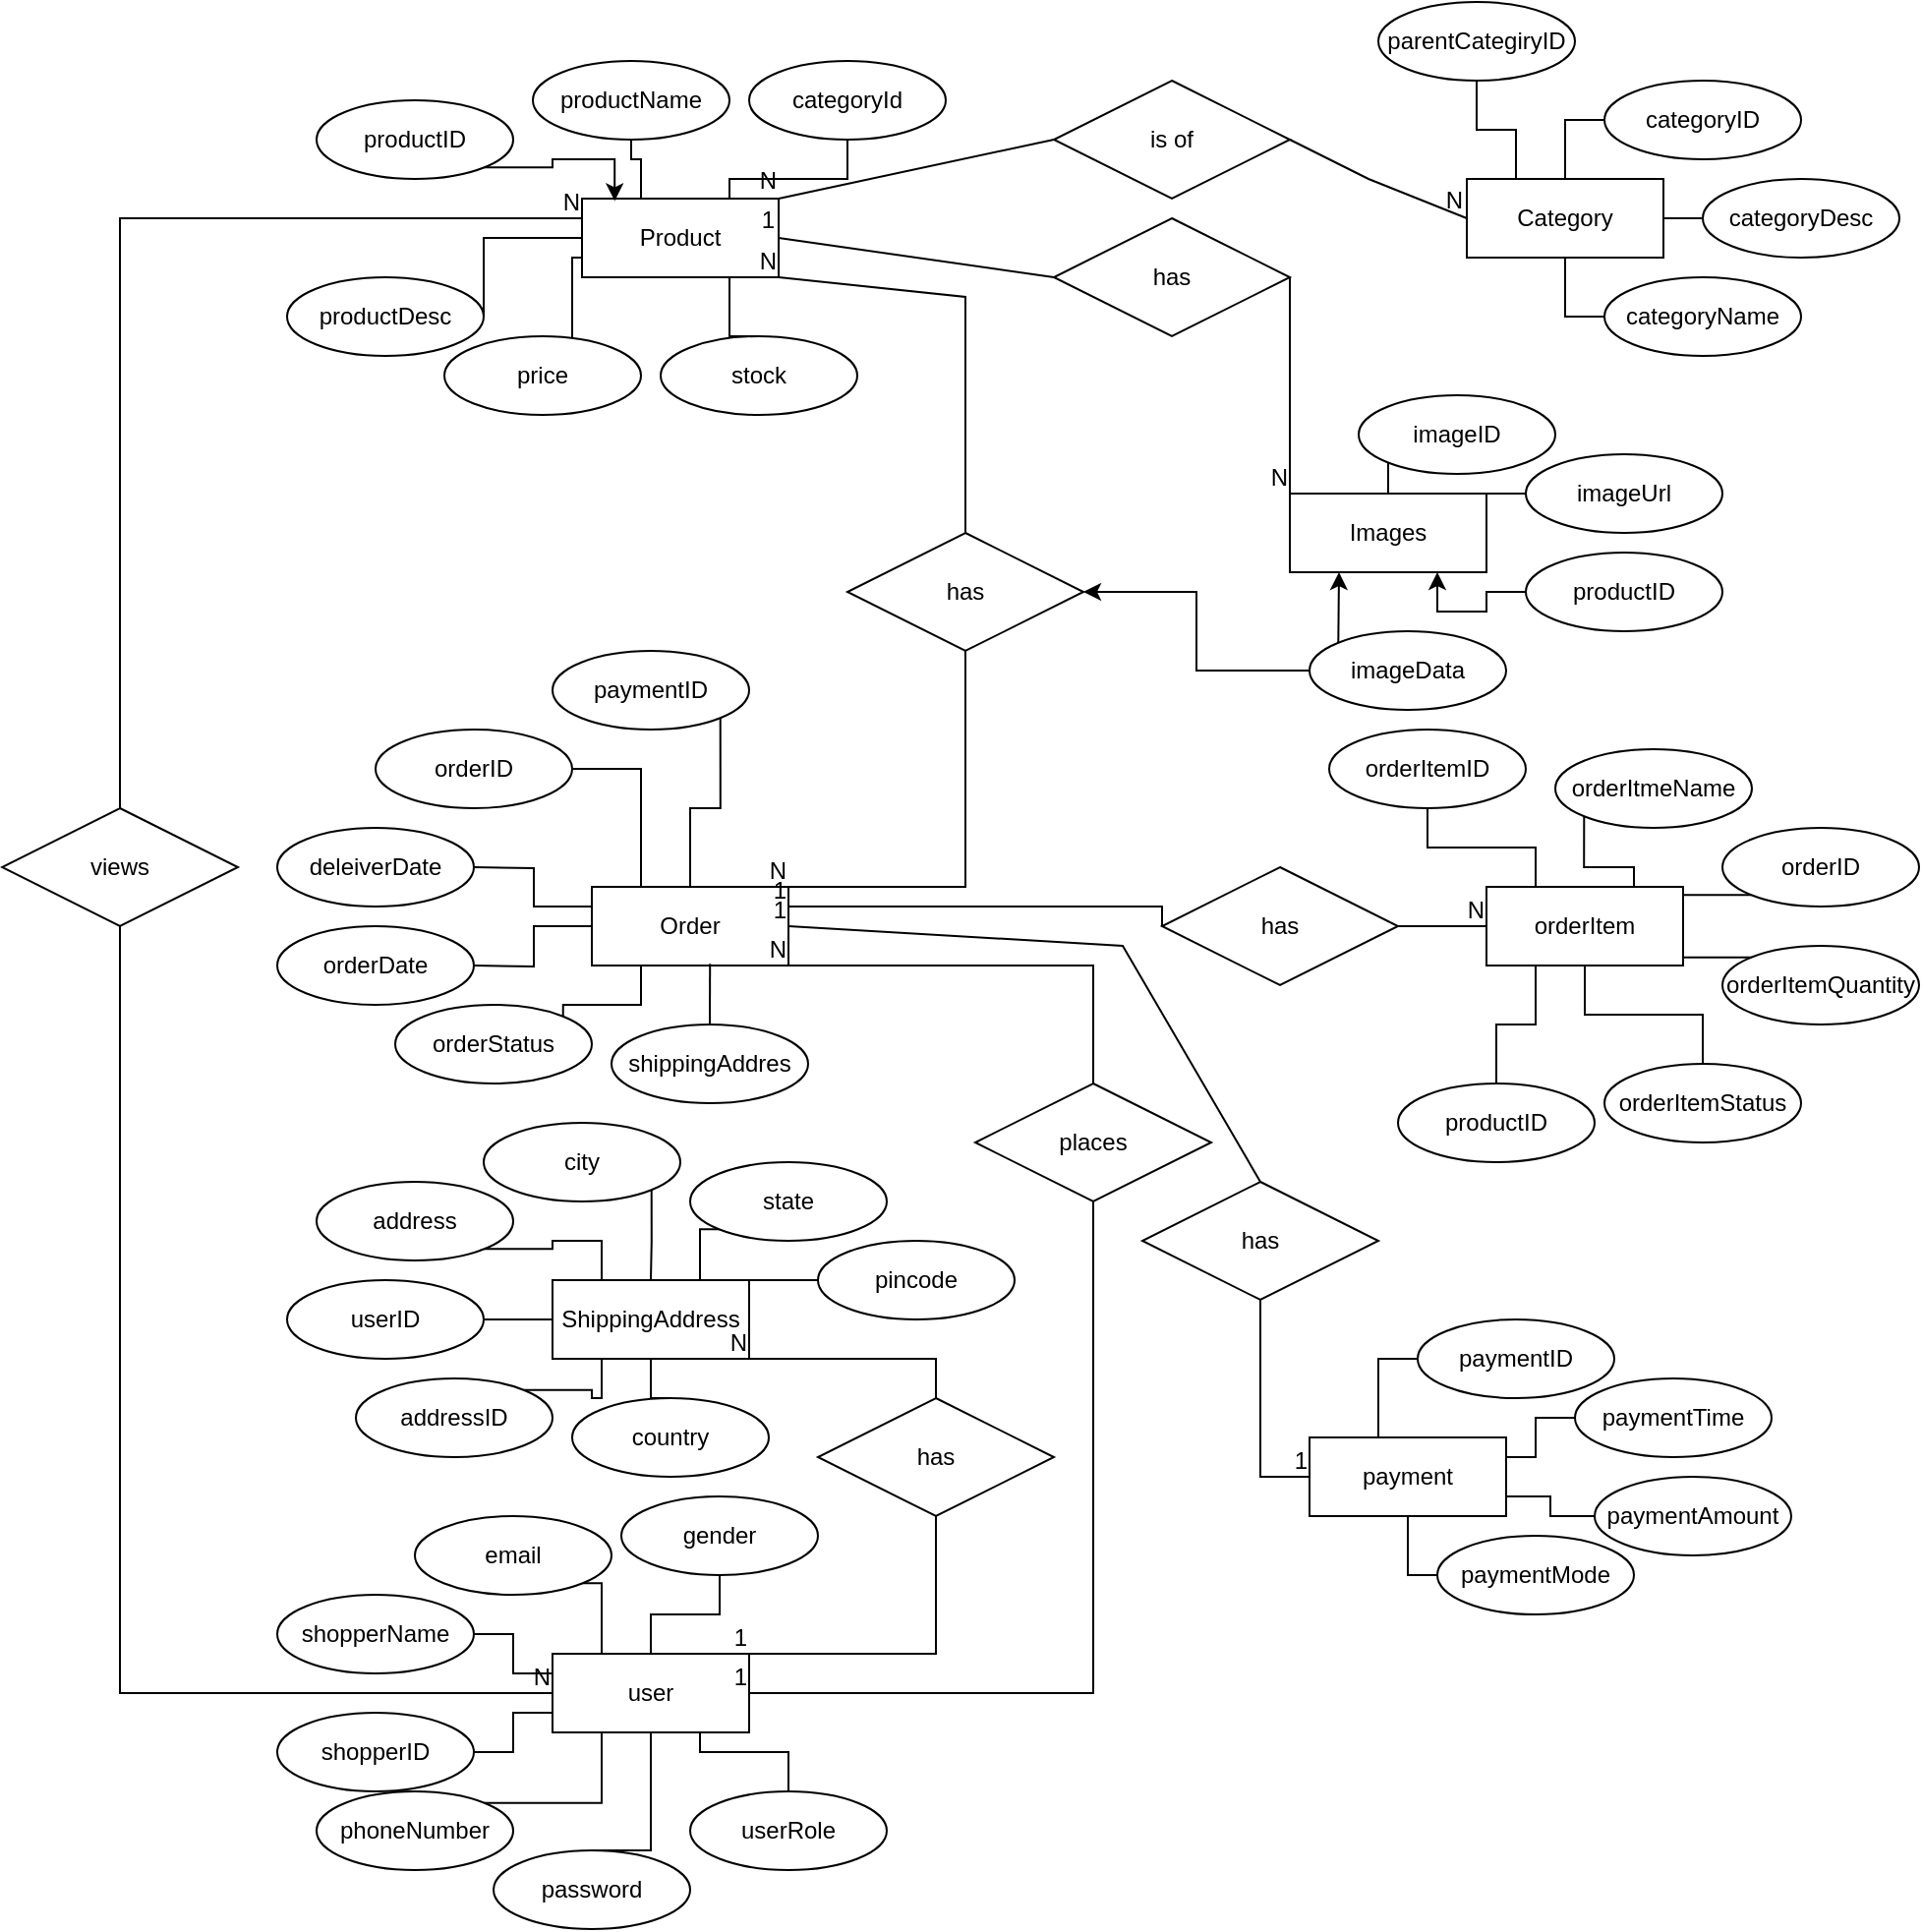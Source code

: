 <mxfile version="26.1.1">
  <diagram name="Page-1" id="RMpTuGC166T-98APkbjS">
    <mxGraphModel dx="2545" dy="983" grid="1" gridSize="10" guides="1" tooltips="1" connect="1" arrows="1" fold="1" page="1" pageScale="1" pageWidth="850" pageHeight="1100" math="0" shadow="0">
      <root>
        <mxCell id="0" />
        <mxCell id="1" parent="0" />
        <mxCell id="BLw7UrRm_ujUXIKyPQ4O-177" style="edgeStyle=orthogonalEdgeStyle;rounded=0;orthogonalLoop=1;jettySize=auto;html=1;exitX=1;exitY=0.5;exitDx=0;exitDy=0;entryX=0;entryY=0.25;entryDx=0;entryDy=0;endArrow=none;startFill=0;" edge="1" parent="1" source="BLw7UrRm_ujUXIKyPQ4O-81" target="BLw7UrRm_ujUXIKyPQ4O-125">
          <mxGeometry relative="1" as="geometry" />
        </mxCell>
        <mxCell id="BLw7UrRm_ujUXIKyPQ4O-81" value="shopperName" style="ellipse;whiteSpace=wrap;html=1;align=center;flipH=1;" vertex="1" parent="1">
          <mxGeometry x="10" y="850" width="100" height="40" as="geometry" />
        </mxCell>
        <mxCell id="BLw7UrRm_ujUXIKyPQ4O-12" value="Product" style="whiteSpace=wrap;html=1;align=center;" vertex="1" parent="1">
          <mxGeometry x="165" y="140" width="100" height="40" as="geometry" />
        </mxCell>
        <mxCell id="BLw7UrRm_ujUXIKyPQ4O-13" value="productID" style="ellipse;whiteSpace=wrap;html=1;align=center;" vertex="1" parent="1">
          <mxGeometry x="30" y="90" width="100" height="40" as="geometry" />
        </mxCell>
        <mxCell id="BLw7UrRm_ujUXIKyPQ4O-16" style="edgeStyle=orthogonalEdgeStyle;rounded=0;orthogonalLoop=1;jettySize=auto;html=1;exitX=0.5;exitY=1;exitDx=0;exitDy=0;entryX=0.5;entryY=0;entryDx=0;entryDy=0;startArrow=none;startFill=0;endArrow=none;" edge="1" parent="1" source="BLw7UrRm_ujUXIKyPQ4O-15" target="BLw7UrRm_ujUXIKyPQ4O-12">
          <mxGeometry relative="1" as="geometry">
            <Array as="points">
              <mxPoint x="195" y="120" />
              <mxPoint x="195" y="140" />
            </Array>
          </mxGeometry>
        </mxCell>
        <mxCell id="BLw7UrRm_ujUXIKyPQ4O-15" value="productName" style="ellipse;whiteSpace=wrap;html=1;align=center;" vertex="1" parent="1">
          <mxGeometry x="140" y="70" width="100" height="40" as="geometry" />
        </mxCell>
        <mxCell id="BLw7UrRm_ujUXIKyPQ4O-33" style="edgeStyle=orthogonalEdgeStyle;rounded=0;orthogonalLoop=1;jettySize=auto;html=1;exitX=1;exitY=0.5;exitDx=0;exitDy=0;entryX=0;entryY=0.5;entryDx=0;entryDy=0;endArrow=none;startFill=0;" edge="1" parent="1" source="BLw7UrRm_ujUXIKyPQ4O-17" target="BLw7UrRm_ujUXIKyPQ4O-12">
          <mxGeometry relative="1" as="geometry">
            <Array as="points">
              <mxPoint x="115" y="160" />
            </Array>
          </mxGeometry>
        </mxCell>
        <mxCell id="BLw7UrRm_ujUXIKyPQ4O-17" value="productDesc" style="ellipse;whiteSpace=wrap;html=1;align=center;" vertex="1" parent="1">
          <mxGeometry x="15" y="180" width="100" height="40" as="geometry" />
        </mxCell>
        <mxCell id="BLw7UrRm_ujUXIKyPQ4O-64" style="edgeStyle=orthogonalEdgeStyle;rounded=0;orthogonalLoop=1;jettySize=auto;html=1;exitX=0.5;exitY=0;exitDx=0;exitDy=0;entryX=0.75;entryY=1;entryDx=0;entryDy=0;endArrow=none;startFill=0;" edge="1" parent="1" source="BLw7UrRm_ujUXIKyPQ4O-18" target="BLw7UrRm_ujUXIKyPQ4O-12">
          <mxGeometry relative="1" as="geometry">
            <Array as="points">
              <mxPoint x="240" y="210" />
            </Array>
          </mxGeometry>
        </mxCell>
        <mxCell id="BLw7UrRm_ujUXIKyPQ4O-18" value="stock" style="ellipse;whiteSpace=wrap;html=1;align=center;" vertex="1" parent="1">
          <mxGeometry x="205" y="210" width="100" height="40" as="geometry" />
        </mxCell>
        <mxCell id="BLw7UrRm_ujUXIKyPQ4O-23" style="edgeStyle=orthogonalEdgeStyle;rounded=0;orthogonalLoop=1;jettySize=auto;html=1;exitX=1;exitY=0;exitDx=0;exitDy=0;entryX=0;entryY=0.75;entryDx=0;entryDy=0;endArrow=none;startFill=0;" edge="1" parent="1" source="BLw7UrRm_ujUXIKyPQ4O-19" target="BLw7UrRm_ujUXIKyPQ4O-12">
          <mxGeometry relative="1" as="geometry">
            <mxPoint x="160" y="220" as="sourcePoint" />
            <mxPoint x="445" y="180" as="targetPoint" />
            <Array as="points">
              <mxPoint x="160" y="170" />
            </Array>
          </mxGeometry>
        </mxCell>
        <mxCell id="BLw7UrRm_ujUXIKyPQ4O-19" value="price" style="ellipse;whiteSpace=wrap;html=1;align=center;" vertex="1" parent="1">
          <mxGeometry x="95" y="210" width="100" height="40" as="geometry" />
        </mxCell>
        <mxCell id="BLw7UrRm_ujUXIKyPQ4O-65" style="edgeStyle=orthogonalEdgeStyle;rounded=0;orthogonalLoop=1;jettySize=auto;html=1;exitX=0.5;exitY=1;exitDx=0;exitDy=0;entryX=0.75;entryY=0;entryDx=0;entryDy=0;endArrow=none;startFill=0;" edge="1" parent="1" source="BLw7UrRm_ujUXIKyPQ4O-21" target="BLw7UrRm_ujUXIKyPQ4O-12">
          <mxGeometry relative="1" as="geometry" />
        </mxCell>
        <mxCell id="BLw7UrRm_ujUXIKyPQ4O-21" value="categoryId" style="ellipse;whiteSpace=wrap;html=1;align=center;" vertex="1" parent="1">
          <mxGeometry x="250" y="70" width="100" height="40" as="geometry" />
        </mxCell>
        <mxCell id="BLw7UrRm_ujUXIKyPQ4O-67" style="edgeStyle=orthogonalEdgeStyle;rounded=0;orthogonalLoop=1;jettySize=auto;html=1;exitX=0;exitY=0.5;exitDx=0;exitDy=0;entryX=0.5;entryY=0;entryDx=0;entryDy=0;endArrow=none;startFill=0;" edge="1" parent="1" source="BLw7UrRm_ujUXIKyPQ4O-37" target="BLw7UrRm_ujUXIKyPQ4O-38">
          <mxGeometry relative="1" as="geometry" />
        </mxCell>
        <mxCell id="BLw7UrRm_ujUXIKyPQ4O-37" value="categoryID" style="ellipse;whiteSpace=wrap;html=1;align=center;" vertex="1" parent="1">
          <mxGeometry x="685" y="80" width="100" height="40" as="geometry" />
        </mxCell>
        <mxCell id="BLw7UrRm_ujUXIKyPQ4O-38" value="Category" style="whiteSpace=wrap;html=1;align=center;" vertex="1" parent="1">
          <mxGeometry x="615" y="130" width="100" height="40" as="geometry" />
        </mxCell>
        <mxCell id="BLw7UrRm_ujUXIKyPQ4O-68" style="edgeStyle=orthogonalEdgeStyle;rounded=0;orthogonalLoop=1;jettySize=auto;html=1;exitX=0;exitY=0.5;exitDx=0;exitDy=0;entryX=0.5;entryY=1;entryDx=0;entryDy=0;endArrow=none;startFill=0;" edge="1" parent="1" source="BLw7UrRm_ujUXIKyPQ4O-40" target="BLw7UrRm_ujUXIKyPQ4O-38">
          <mxGeometry relative="1" as="geometry" />
        </mxCell>
        <mxCell id="BLw7UrRm_ujUXIKyPQ4O-40" value="categoryName" style="ellipse;whiteSpace=wrap;html=1;align=center;" vertex="1" parent="1">
          <mxGeometry x="685" y="180" width="100" height="40" as="geometry" />
        </mxCell>
        <mxCell id="BLw7UrRm_ujUXIKyPQ4O-45" value="" style="edgeStyle=orthogonalEdgeStyle;rounded=0;orthogonalLoop=1;jettySize=auto;html=1;endArrow=none;startFill=0;startArrow=none;" edge="1" parent="1" source="BLw7UrRm_ujUXIKyPQ4O-41" target="BLw7UrRm_ujUXIKyPQ4O-38">
          <mxGeometry relative="1" as="geometry">
            <Array as="points">
              <mxPoint x="735" y="150" />
              <mxPoint x="735" y="150" />
            </Array>
          </mxGeometry>
        </mxCell>
        <mxCell id="BLw7UrRm_ujUXIKyPQ4O-41" value="categoryDesc" style="ellipse;whiteSpace=wrap;html=1;align=center;" vertex="1" parent="1">
          <mxGeometry x="735" y="130" width="100" height="40" as="geometry" />
        </mxCell>
        <mxCell id="BLw7UrRm_ujUXIKyPQ4O-46" value="Images" style="whiteSpace=wrap;html=1;align=center;" vertex="1" parent="1">
          <mxGeometry x="525" y="290" width="100" height="40" as="geometry" />
        </mxCell>
        <mxCell id="BLw7UrRm_ujUXIKyPQ4O-69" style="edgeStyle=orthogonalEdgeStyle;rounded=0;orthogonalLoop=1;jettySize=auto;html=1;exitX=0;exitY=0.5;exitDx=0;exitDy=0;entryX=0.5;entryY=0;entryDx=0;entryDy=0;endArrow=none;startFill=0;" edge="1" parent="1" source="BLw7UrRm_ujUXIKyPQ4O-47" target="BLw7UrRm_ujUXIKyPQ4O-46">
          <mxGeometry relative="1" as="geometry" />
        </mxCell>
        <mxCell id="BLw7UrRm_ujUXIKyPQ4O-47" value="imageID" style="ellipse;whiteSpace=wrap;html=1;align=center;" vertex="1" parent="1">
          <mxGeometry x="560" y="240" width="100" height="40" as="geometry" />
        </mxCell>
        <mxCell id="BLw7UrRm_ujUXIKyPQ4O-228" style="edgeStyle=orthogonalEdgeStyle;rounded=0;orthogonalLoop=1;jettySize=auto;html=1;exitX=0;exitY=0.5;exitDx=0;exitDy=0;entryX=0.75;entryY=1;entryDx=0;entryDy=0;" edge="1" parent="1" source="BLw7UrRm_ujUXIKyPQ4O-48" target="BLw7UrRm_ujUXIKyPQ4O-46">
          <mxGeometry relative="1" as="geometry" />
        </mxCell>
        <mxCell id="BLw7UrRm_ujUXIKyPQ4O-48" value="productID" style="ellipse;whiteSpace=wrap;html=1;align=center;" vertex="1" parent="1">
          <mxGeometry x="645" y="320" width="100" height="40" as="geometry" />
        </mxCell>
        <mxCell id="BLw7UrRm_ujUXIKyPQ4O-71" style="edgeStyle=orthogonalEdgeStyle;rounded=0;orthogonalLoop=1;jettySize=auto;html=1;exitX=0;exitY=0.5;exitDx=0;exitDy=0;entryX=1;entryY=0.5;entryDx=0;entryDy=0;endArrow=none;startFill=0;" edge="1" parent="1" source="BLw7UrRm_ujUXIKyPQ4O-49" target="BLw7UrRm_ujUXIKyPQ4O-46">
          <mxGeometry relative="1" as="geometry" />
        </mxCell>
        <mxCell id="BLw7UrRm_ujUXIKyPQ4O-49" value="imageUrl" style="ellipse;whiteSpace=wrap;html=1;align=center;" vertex="1" parent="1">
          <mxGeometry x="645" y="270" width="100" height="40" as="geometry" />
        </mxCell>
        <mxCell id="BLw7UrRm_ujUXIKyPQ4O-50" value="Order" style="whiteSpace=wrap;html=1;align=center;" vertex="1" parent="1">
          <mxGeometry x="170" y="490" width="100" height="40" as="geometry" />
        </mxCell>
        <mxCell id="BLw7UrRm_ujUXIKyPQ4O-216" style="edgeStyle=orthogonalEdgeStyle;rounded=0;orthogonalLoop=1;jettySize=auto;html=1;exitX=1;exitY=0.5;exitDx=0;exitDy=0;entryX=0.25;entryY=0;entryDx=0;entryDy=0;endArrow=none;startFill=0;" edge="1" parent="1" source="BLw7UrRm_ujUXIKyPQ4O-51" target="BLw7UrRm_ujUXIKyPQ4O-50">
          <mxGeometry relative="1" as="geometry" />
        </mxCell>
        <mxCell id="BLw7UrRm_ujUXIKyPQ4O-51" value="orderID" style="ellipse;whiteSpace=wrap;html=1;align=center;" vertex="1" parent="1">
          <mxGeometry x="60" y="410" width="100" height="40" as="geometry" />
        </mxCell>
        <mxCell id="BLw7UrRm_ujUXIKyPQ4O-213" style="edgeStyle=orthogonalEdgeStyle;rounded=0;orthogonalLoop=1;jettySize=auto;html=1;exitX=0.5;exitY=0;exitDx=0;exitDy=0;entryX=0.25;entryY=1;entryDx=0;entryDy=0;endArrow=none;startFill=0;" edge="1" parent="1" source="BLw7UrRm_ujUXIKyPQ4O-52" target="BLw7UrRm_ujUXIKyPQ4O-189">
          <mxGeometry relative="1" as="geometry" />
        </mxCell>
        <mxCell id="BLw7UrRm_ujUXIKyPQ4O-52" value="productID" style="ellipse;whiteSpace=wrap;html=1;align=center;" vertex="1" parent="1">
          <mxGeometry x="580" y="590" width="100" height="40" as="geometry" />
        </mxCell>
        <mxCell id="BLw7UrRm_ujUXIKyPQ4O-62" style="edgeStyle=orthogonalEdgeStyle;rounded=0;orthogonalLoop=1;jettySize=auto;html=1;exitX=1;exitY=0;exitDx=0;exitDy=0;entryX=0.25;entryY=1;entryDx=0;entryDy=0;endArrow=none;startFill=0;" edge="1" parent="1" source="BLw7UrRm_ujUXIKyPQ4O-53" target="BLw7UrRm_ujUXIKyPQ4O-50">
          <mxGeometry relative="1" as="geometry">
            <Array as="points">
              <mxPoint x="155" y="550" />
              <mxPoint x="195" y="550" />
            </Array>
          </mxGeometry>
        </mxCell>
        <mxCell id="BLw7UrRm_ujUXIKyPQ4O-53" value="orderStatus" style="ellipse;whiteSpace=wrap;html=1;align=center;" vertex="1" parent="1">
          <mxGeometry x="70" y="550" width="100" height="40" as="geometry" />
        </mxCell>
        <mxCell id="BLw7UrRm_ujUXIKyPQ4O-60" style="edgeStyle=orthogonalEdgeStyle;rounded=0;orthogonalLoop=1;jettySize=auto;html=1;exitX=1;exitY=0.5;exitDx=0;exitDy=0;entryX=0;entryY=0.5;entryDx=0;entryDy=0;endArrow=none;startFill=0;" edge="1" parent="1" target="BLw7UrRm_ujUXIKyPQ4O-50">
          <mxGeometry relative="1" as="geometry">
            <mxPoint x="110" y="530" as="sourcePoint" />
          </mxGeometry>
        </mxCell>
        <mxCell id="BLw7UrRm_ujUXIKyPQ4O-55" value="orderDate" style="ellipse;whiteSpace=wrap;html=1;align=center;" vertex="1" parent="1">
          <mxGeometry x="10" y="510" width="100" height="40" as="geometry" />
        </mxCell>
        <mxCell id="BLw7UrRm_ujUXIKyPQ4O-59" style="edgeStyle=orthogonalEdgeStyle;rounded=0;orthogonalLoop=1;jettySize=auto;html=1;exitX=1;exitY=0.5;exitDx=0;exitDy=0;entryX=0;entryY=0.25;entryDx=0;entryDy=0;endArrow=none;startFill=0;" edge="1" parent="1" target="BLw7UrRm_ujUXIKyPQ4O-50">
          <mxGeometry relative="1" as="geometry">
            <mxPoint x="110" y="480" as="sourcePoint" />
          </mxGeometry>
        </mxCell>
        <mxCell id="BLw7UrRm_ujUXIKyPQ4O-56" value="deleiverDate" style="ellipse;whiteSpace=wrap;html=1;align=center;" vertex="1" parent="1">
          <mxGeometry x="10" y="460" width="100" height="40" as="geometry" />
        </mxCell>
        <mxCell id="BLw7UrRm_ujUXIKyPQ4O-72" value="ShippingAddress" style="whiteSpace=wrap;html=1;align=center;" vertex="1" parent="1">
          <mxGeometry x="150" y="690" width="100" height="40" as="geometry" />
        </mxCell>
        <mxCell id="BLw7UrRm_ujUXIKyPQ4O-254" style="edgeStyle=orthogonalEdgeStyle;rounded=0;orthogonalLoop=1;jettySize=auto;html=1;exitX=1;exitY=0;exitDx=0;exitDy=0;entryX=0.25;entryY=1;entryDx=0;entryDy=0;endArrow=none;startFill=0;" edge="1" parent="1" source="BLw7UrRm_ujUXIKyPQ4O-73" target="BLw7UrRm_ujUXIKyPQ4O-72">
          <mxGeometry relative="1" as="geometry">
            <Array as="points">
              <mxPoint x="170" y="746" />
              <mxPoint x="170" y="750" />
              <mxPoint x="175" y="750" />
            </Array>
          </mxGeometry>
        </mxCell>
        <mxCell id="BLw7UrRm_ujUXIKyPQ4O-73" value="addressID" style="ellipse;whiteSpace=wrap;html=1;align=center;" vertex="1" parent="1">
          <mxGeometry x="50" y="740" width="100" height="40" as="geometry" />
        </mxCell>
        <mxCell id="BLw7UrRm_ujUXIKyPQ4O-186" style="edgeStyle=orthogonalEdgeStyle;rounded=0;orthogonalLoop=1;jettySize=auto;html=1;exitX=1;exitY=0.5;exitDx=0;exitDy=0;entryX=0;entryY=0.5;entryDx=0;entryDy=0;endArrow=none;startFill=0;" edge="1" parent="1" source="BLw7UrRm_ujUXIKyPQ4O-74" target="BLw7UrRm_ujUXIKyPQ4O-72">
          <mxGeometry relative="1" as="geometry" />
        </mxCell>
        <mxCell id="BLw7UrRm_ujUXIKyPQ4O-74" value="userID" style="ellipse;whiteSpace=wrap;html=1;align=center;" vertex="1" parent="1">
          <mxGeometry x="15" y="690" width="100" height="40" as="geometry" />
        </mxCell>
        <mxCell id="BLw7UrRm_ujUXIKyPQ4O-253" style="edgeStyle=orthogonalEdgeStyle;rounded=0;orthogonalLoop=1;jettySize=auto;html=1;exitX=1;exitY=1;exitDx=0;exitDy=0;entryX=0.25;entryY=0;entryDx=0;entryDy=0;endArrow=none;startFill=0;" edge="1" parent="1" source="BLw7UrRm_ujUXIKyPQ4O-76" target="BLw7UrRm_ujUXIKyPQ4O-72">
          <mxGeometry relative="1" as="geometry" />
        </mxCell>
        <mxCell id="BLw7UrRm_ujUXIKyPQ4O-76" value="address" style="ellipse;whiteSpace=wrap;html=1;align=center;" vertex="1" parent="1">
          <mxGeometry x="30" y="640" width="100" height="40" as="geometry" />
        </mxCell>
        <mxCell id="BLw7UrRm_ujUXIKyPQ4O-175" style="edgeStyle=orthogonalEdgeStyle;rounded=0;orthogonalLoop=1;jettySize=auto;html=1;exitX=1;exitY=0.5;exitDx=0;exitDy=0;entryX=0;entryY=0.75;entryDx=0;entryDy=0;endArrow=none;startFill=0;" edge="1" parent="1" source="BLw7UrRm_ujUXIKyPQ4O-80" target="BLw7UrRm_ujUXIKyPQ4O-125">
          <mxGeometry relative="1" as="geometry" />
        </mxCell>
        <mxCell id="BLw7UrRm_ujUXIKyPQ4O-80" value="shopperID" style="ellipse;whiteSpace=wrap;html=1;align=center;flipH=1;" vertex="1" parent="1">
          <mxGeometry x="10" y="910" width="100" height="40" as="geometry" />
        </mxCell>
        <mxCell id="BLw7UrRm_ujUXIKyPQ4O-173" style="edgeStyle=orthogonalEdgeStyle;rounded=0;orthogonalLoop=1;jettySize=auto;html=1;exitX=1;exitY=1;exitDx=0;exitDy=0;entryX=0.25;entryY=0;entryDx=0;entryDy=0;endArrow=none;startFill=0;" edge="1" parent="1" source="BLw7UrRm_ujUXIKyPQ4O-82" target="BLw7UrRm_ujUXIKyPQ4O-125">
          <mxGeometry relative="1" as="geometry" />
        </mxCell>
        <mxCell id="BLw7UrRm_ujUXIKyPQ4O-82" value="email" style="ellipse;whiteSpace=wrap;html=1;align=center;flipH=1;" vertex="1" parent="1">
          <mxGeometry x="80" y="810" width="100" height="40" as="geometry" />
        </mxCell>
        <mxCell id="BLw7UrRm_ujUXIKyPQ4O-178" style="edgeStyle=orthogonalEdgeStyle;rounded=0;orthogonalLoop=1;jettySize=auto;html=1;exitX=1;exitY=0;exitDx=0;exitDy=0;entryX=0.25;entryY=1;entryDx=0;entryDy=0;endArrow=none;startFill=0;" edge="1" parent="1" source="BLw7UrRm_ujUXIKyPQ4O-83" target="BLw7UrRm_ujUXIKyPQ4O-125">
          <mxGeometry relative="1" as="geometry" />
        </mxCell>
        <mxCell id="BLw7UrRm_ujUXIKyPQ4O-83" value="phoneNumber" style="ellipse;whiteSpace=wrap;html=1;align=center;flipH=1;" vertex="1" parent="1">
          <mxGeometry x="30" y="950" width="100" height="40" as="geometry" />
        </mxCell>
        <mxCell id="BLw7UrRm_ujUXIKyPQ4O-174" style="edgeStyle=orthogonalEdgeStyle;rounded=0;orthogonalLoop=1;jettySize=auto;html=1;exitX=0.5;exitY=0;exitDx=0;exitDy=0;entryX=0.5;entryY=1;entryDx=0;entryDy=0;endArrow=none;startFill=0;" edge="1" parent="1" source="BLw7UrRm_ujUXIKyPQ4O-84" target="BLw7UrRm_ujUXIKyPQ4O-125">
          <mxGeometry relative="1" as="geometry">
            <Array as="points">
              <mxPoint x="200" y="980" />
            </Array>
          </mxGeometry>
        </mxCell>
        <mxCell id="BLw7UrRm_ujUXIKyPQ4O-84" value="password" style="ellipse;whiteSpace=wrap;html=1;align=center;flipH=1;" vertex="1" parent="1">
          <mxGeometry x="120" y="980" width="100" height="40" as="geometry" />
        </mxCell>
        <mxCell id="BLw7UrRm_ujUXIKyPQ4O-172" style="edgeStyle=orthogonalEdgeStyle;rounded=0;orthogonalLoop=1;jettySize=auto;html=1;exitX=0.5;exitY=1;exitDx=0;exitDy=0;entryX=0.5;entryY=0;entryDx=0;entryDy=0;endArrow=none;startFill=0;" edge="1" parent="1" source="BLw7UrRm_ujUXIKyPQ4O-85" target="BLw7UrRm_ujUXIKyPQ4O-125">
          <mxGeometry relative="1" as="geometry" />
        </mxCell>
        <mxCell id="BLw7UrRm_ujUXIKyPQ4O-85" value="gender" style="ellipse;whiteSpace=wrap;html=1;align=center;flipH=1;" vertex="1" parent="1">
          <mxGeometry x="185" y="800" width="100" height="40" as="geometry" />
        </mxCell>
        <mxCell id="BLw7UrRm_ujUXIKyPQ4O-105" value="is of" style="shape=rhombus;perimeter=rhombusPerimeter;whiteSpace=wrap;html=1;align=center;" vertex="1" parent="1">
          <mxGeometry x="405" y="80" width="120" height="60" as="geometry" />
        </mxCell>
        <mxCell id="BLw7UrRm_ujUXIKyPQ4O-109" value="" style="endArrow=none;html=1;rounded=0;exitX=1;exitY=0.5;exitDx=0;exitDy=0;entryX=0;entryY=0.5;entryDx=0;entryDy=0;" edge="1" parent="1" source="BLw7UrRm_ujUXIKyPQ4O-105" target="BLw7UrRm_ujUXIKyPQ4O-38">
          <mxGeometry relative="1" as="geometry">
            <mxPoint x="405" y="190" as="sourcePoint" />
            <mxPoint x="565" y="190" as="targetPoint" />
            <Array as="points">
              <mxPoint x="565" y="130" />
            </Array>
          </mxGeometry>
        </mxCell>
        <mxCell id="BLw7UrRm_ujUXIKyPQ4O-110" value="N" style="resizable=0;html=1;whiteSpace=wrap;align=right;verticalAlign=bottom;" connectable="0" vertex="1" parent="BLw7UrRm_ujUXIKyPQ4O-109">
          <mxGeometry x="1" relative="1" as="geometry" />
        </mxCell>
        <mxCell id="BLw7UrRm_ujUXIKyPQ4O-115" value="" style="endArrow=none;html=1;rounded=0;exitX=0;exitY=0.5;exitDx=0;exitDy=0;entryX=1;entryY=0;entryDx=0;entryDy=0;" edge="1" parent="1" source="BLw7UrRm_ujUXIKyPQ4O-105" target="BLw7UrRm_ujUXIKyPQ4O-12">
          <mxGeometry relative="1" as="geometry">
            <mxPoint x="405" y="190" as="sourcePoint" />
            <mxPoint x="415" y="220" as="targetPoint" />
          </mxGeometry>
        </mxCell>
        <mxCell id="BLw7UrRm_ujUXIKyPQ4O-116" value="N" style="resizable=0;html=1;whiteSpace=wrap;align=right;verticalAlign=bottom;" connectable="0" vertex="1" parent="BLw7UrRm_ujUXIKyPQ4O-115">
          <mxGeometry x="1" relative="1" as="geometry" />
        </mxCell>
        <mxCell id="BLw7UrRm_ujUXIKyPQ4O-118" value="has" style="shape=rhombus;perimeter=rhombusPerimeter;whiteSpace=wrap;html=1;align=center;" vertex="1" parent="1">
          <mxGeometry x="405" y="150" width="120" height="60" as="geometry" />
        </mxCell>
        <mxCell id="BLw7UrRm_ujUXIKyPQ4O-119" value="" style="endArrow=none;html=1;rounded=0;entryX=0;entryY=0;entryDx=0;entryDy=0;exitX=1;exitY=0.5;exitDx=0;exitDy=0;" edge="1" parent="1" source="BLw7UrRm_ujUXIKyPQ4O-118" target="BLw7UrRm_ujUXIKyPQ4O-46">
          <mxGeometry relative="1" as="geometry">
            <mxPoint x="345" y="280" as="sourcePoint" />
            <mxPoint x="505" y="280" as="targetPoint" />
          </mxGeometry>
        </mxCell>
        <mxCell id="BLw7UrRm_ujUXIKyPQ4O-120" value="N" style="resizable=0;html=1;whiteSpace=wrap;align=right;verticalAlign=bottom;" connectable="0" vertex="1" parent="BLw7UrRm_ujUXIKyPQ4O-119">
          <mxGeometry x="1" relative="1" as="geometry" />
        </mxCell>
        <mxCell id="BLw7UrRm_ujUXIKyPQ4O-121" value="" style="endArrow=none;html=1;rounded=0;exitX=0;exitY=0.5;exitDx=0;exitDy=0;entryX=1;entryY=0.5;entryDx=0;entryDy=0;" edge="1" parent="1" source="BLw7UrRm_ujUXIKyPQ4O-118" target="BLw7UrRm_ujUXIKyPQ4O-12">
          <mxGeometry relative="1" as="geometry">
            <mxPoint x="345" y="280" as="sourcePoint" />
            <mxPoint x="335" y="310" as="targetPoint" />
          </mxGeometry>
        </mxCell>
        <mxCell id="BLw7UrRm_ujUXIKyPQ4O-122" value="1" style="resizable=0;html=1;whiteSpace=wrap;align=right;verticalAlign=bottom;" connectable="0" vertex="1" parent="BLw7UrRm_ujUXIKyPQ4O-121">
          <mxGeometry x="1" relative="1" as="geometry" />
        </mxCell>
        <mxCell id="BLw7UrRm_ujUXIKyPQ4O-125" value="user" style="whiteSpace=wrap;html=1;align=center;" vertex="1" parent="1">
          <mxGeometry x="150" y="880" width="100" height="40" as="geometry" />
        </mxCell>
        <mxCell id="BLw7UrRm_ujUXIKyPQ4O-134" value="places" style="shape=rhombus;perimeter=rhombusPerimeter;whiteSpace=wrap;html=1;align=center;" vertex="1" parent="1">
          <mxGeometry x="365" y="590" width="120" height="60" as="geometry" />
        </mxCell>
        <mxCell id="BLw7UrRm_ujUXIKyPQ4O-139" value="" style="endArrow=none;html=1;rounded=0;entryX=1;entryY=1;entryDx=0;entryDy=0;exitX=0.5;exitY=0;exitDx=0;exitDy=0;" edge="1" parent="1" source="BLw7UrRm_ujUXIKyPQ4O-134" target="BLw7UrRm_ujUXIKyPQ4O-50">
          <mxGeometry relative="1" as="geometry">
            <mxPoint x="345" y="500" as="sourcePoint" />
            <mxPoint x="505" y="500" as="targetPoint" />
            <Array as="points">
              <mxPoint x="425" y="530" />
            </Array>
          </mxGeometry>
        </mxCell>
        <mxCell id="BLw7UrRm_ujUXIKyPQ4O-140" value="N" style="resizable=0;html=1;whiteSpace=wrap;align=right;verticalAlign=bottom;" connectable="0" vertex="1" parent="BLw7UrRm_ujUXIKyPQ4O-139">
          <mxGeometry x="1" relative="1" as="geometry" />
        </mxCell>
        <mxCell id="BLw7UrRm_ujUXIKyPQ4O-144" value="has" style="shape=rhombus;perimeter=rhombusPerimeter;whiteSpace=wrap;html=1;align=center;" vertex="1" parent="1">
          <mxGeometry x="300" y="310" width="120" height="60" as="geometry" />
        </mxCell>
        <mxCell id="BLw7UrRm_ujUXIKyPQ4O-145" value="" style="endArrow=none;html=1;rounded=0;entryX=1;entryY=0;entryDx=0;entryDy=0;exitX=0.5;exitY=1;exitDx=0;exitDy=0;" edge="1" parent="1" source="BLw7UrRm_ujUXIKyPQ4O-144" target="BLw7UrRm_ujUXIKyPQ4O-50">
          <mxGeometry relative="1" as="geometry">
            <mxPoint x="345" y="430" as="sourcePoint" />
            <mxPoint x="505" y="430" as="targetPoint" />
            <Array as="points">
              <mxPoint x="360" y="490" />
            </Array>
          </mxGeometry>
        </mxCell>
        <mxCell id="BLw7UrRm_ujUXIKyPQ4O-146" value="N" style="resizable=0;html=1;whiteSpace=wrap;align=right;verticalAlign=bottom;" connectable="0" vertex="1" parent="BLw7UrRm_ujUXIKyPQ4O-145">
          <mxGeometry x="1" relative="1" as="geometry" />
        </mxCell>
        <mxCell id="BLw7UrRm_ujUXIKyPQ4O-147" value="" style="endArrow=none;html=1;rounded=0;entryX=1;entryY=1;entryDx=0;entryDy=0;exitX=0.5;exitY=0;exitDx=0;exitDy=0;" edge="1" parent="1" source="BLw7UrRm_ujUXIKyPQ4O-144" target="BLw7UrRm_ujUXIKyPQ4O-12">
          <mxGeometry relative="1" as="geometry">
            <mxPoint x="345" y="430" as="sourcePoint" />
            <mxPoint x="505" y="430" as="targetPoint" />
            <Array as="points">
              <mxPoint x="360" y="190" />
            </Array>
          </mxGeometry>
        </mxCell>
        <mxCell id="BLw7UrRm_ujUXIKyPQ4O-148" value="N" style="resizable=0;html=1;whiteSpace=wrap;align=right;verticalAlign=bottom;" connectable="0" vertex="1" parent="BLw7UrRm_ujUXIKyPQ4O-147">
          <mxGeometry x="1" relative="1" as="geometry" />
        </mxCell>
        <mxCell id="BLw7UrRm_ujUXIKyPQ4O-151" value="has" style="shape=rhombus;perimeter=rhombusPerimeter;whiteSpace=wrap;html=1;align=center;" vertex="1" parent="1">
          <mxGeometry x="285" y="750" width="120" height="60" as="geometry" />
        </mxCell>
        <mxCell id="BLw7UrRm_ujUXIKyPQ4O-180" value="" style="endArrow=none;html=1;rounded=0;entryX=1;entryY=0;entryDx=0;entryDy=0;exitX=0.5;exitY=1;exitDx=0;exitDy=0;" edge="1" parent="1" source="BLw7UrRm_ujUXIKyPQ4O-151" target="BLw7UrRm_ujUXIKyPQ4O-125">
          <mxGeometry relative="1" as="geometry">
            <mxPoint x="400" y="590" as="sourcePoint" />
            <mxPoint x="560" y="590" as="targetPoint" />
            <Array as="points">
              <mxPoint x="345" y="880" />
            </Array>
          </mxGeometry>
        </mxCell>
        <mxCell id="BLw7UrRm_ujUXIKyPQ4O-181" value="1" style="resizable=0;html=1;whiteSpace=wrap;align=right;verticalAlign=bottom;" connectable="0" vertex="1" parent="BLw7UrRm_ujUXIKyPQ4O-180">
          <mxGeometry x="1" relative="1" as="geometry" />
        </mxCell>
        <mxCell id="BLw7UrRm_ujUXIKyPQ4O-182" value="" style="endArrow=none;html=1;rounded=0;entryX=1;entryY=1;entryDx=0;entryDy=0;exitX=0.5;exitY=0;exitDx=0;exitDy=0;" edge="1" parent="1" source="BLw7UrRm_ujUXIKyPQ4O-151" target="BLw7UrRm_ujUXIKyPQ4O-72">
          <mxGeometry relative="1" as="geometry">
            <mxPoint x="400" y="590" as="sourcePoint" />
            <mxPoint x="560" y="590" as="targetPoint" />
            <Array as="points">
              <mxPoint x="345" y="730" />
            </Array>
          </mxGeometry>
        </mxCell>
        <mxCell id="BLw7UrRm_ujUXIKyPQ4O-183" value="N" style="resizable=0;html=1;whiteSpace=wrap;align=right;verticalAlign=bottom;" connectable="0" vertex="1" parent="BLw7UrRm_ujUXIKyPQ4O-182">
          <mxGeometry x="1" relative="1" as="geometry" />
        </mxCell>
        <mxCell id="BLw7UrRm_ujUXIKyPQ4O-187" value="" style="endArrow=none;html=1;rounded=0;entryX=1;entryY=0.5;entryDx=0;entryDy=0;exitX=0.5;exitY=1;exitDx=0;exitDy=0;" edge="1" parent="1" source="BLw7UrRm_ujUXIKyPQ4O-134" target="BLw7UrRm_ujUXIKyPQ4O-125">
          <mxGeometry relative="1" as="geometry">
            <mxPoint x="180" y="760" as="sourcePoint" />
            <mxPoint x="340" y="760" as="targetPoint" />
            <Array as="points">
              <mxPoint x="425" y="900" />
            </Array>
          </mxGeometry>
        </mxCell>
        <mxCell id="BLw7UrRm_ujUXIKyPQ4O-188" value="1" style="resizable=0;html=1;whiteSpace=wrap;align=right;verticalAlign=bottom;" connectable="0" vertex="1" parent="BLw7UrRm_ujUXIKyPQ4O-187">
          <mxGeometry x="1" relative="1" as="geometry" />
        </mxCell>
        <mxCell id="BLw7UrRm_ujUXIKyPQ4O-189" value="orderItem" style="whiteSpace=wrap;html=1;align=center;" vertex="1" parent="1">
          <mxGeometry x="625" y="490" width="100" height="40" as="geometry" />
        </mxCell>
        <mxCell id="BLw7UrRm_ujUXIKyPQ4O-203" style="edgeStyle=orthogonalEdgeStyle;rounded=0;orthogonalLoop=1;jettySize=auto;html=1;exitX=0.5;exitY=1;exitDx=0;exitDy=0;entryX=0.25;entryY=0;entryDx=0;entryDy=0;endArrow=none;startFill=0;" edge="1" parent="1" source="BLw7UrRm_ujUXIKyPQ4O-190" target="BLw7UrRm_ujUXIKyPQ4O-189">
          <mxGeometry relative="1" as="geometry" />
        </mxCell>
        <mxCell id="BLw7UrRm_ujUXIKyPQ4O-190" value="orderItemID" style="ellipse;whiteSpace=wrap;html=1;align=center;" vertex="1" parent="1">
          <mxGeometry x="545" y="410" width="100" height="40" as="geometry" />
        </mxCell>
        <mxCell id="BLw7UrRm_ujUXIKyPQ4O-212" style="edgeStyle=orthogonalEdgeStyle;rounded=0;orthogonalLoop=1;jettySize=auto;html=1;exitX=0.5;exitY=0;exitDx=0;exitDy=0;entryX=0.5;entryY=1;entryDx=0;entryDy=0;endArrow=none;startFill=0;" edge="1" parent="1" source="BLw7UrRm_ujUXIKyPQ4O-191" target="BLw7UrRm_ujUXIKyPQ4O-189">
          <mxGeometry relative="1" as="geometry" />
        </mxCell>
        <mxCell id="BLw7UrRm_ujUXIKyPQ4O-191" value="orderItemStatus" style="ellipse;whiteSpace=wrap;html=1;align=center;" vertex="1" parent="1">
          <mxGeometry x="685" y="580" width="100" height="40" as="geometry" />
        </mxCell>
        <mxCell id="BLw7UrRm_ujUXIKyPQ4O-205" style="edgeStyle=orthogonalEdgeStyle;rounded=0;orthogonalLoop=1;jettySize=auto;html=1;exitX=0;exitY=1;exitDx=0;exitDy=0;entryX=0.75;entryY=0;entryDx=0;entryDy=0;endArrow=none;startFill=0;" edge="1" parent="1" source="BLw7UrRm_ujUXIKyPQ4O-192" target="BLw7UrRm_ujUXIKyPQ4O-189">
          <mxGeometry relative="1" as="geometry" />
        </mxCell>
        <mxCell id="BLw7UrRm_ujUXIKyPQ4O-192" value="orderItmeName" style="ellipse;whiteSpace=wrap;html=1;align=center;" vertex="1" parent="1">
          <mxGeometry x="660" y="420" width="100" height="40" as="geometry" />
        </mxCell>
        <mxCell id="BLw7UrRm_ujUXIKyPQ4O-193" value="" style="endArrow=none;html=1;rounded=0;entryX=1;entryY=0.25;entryDx=0;entryDy=0;exitX=0;exitY=0.5;exitDx=0;exitDy=0;" edge="1" parent="1" source="BLw7UrRm_ujUXIKyPQ4O-195" target="BLw7UrRm_ujUXIKyPQ4O-50">
          <mxGeometry relative="1" as="geometry">
            <mxPoint x="510" y="510" as="sourcePoint" />
            <mxPoint x="460" y="430" as="targetPoint" />
            <Array as="points">
              <mxPoint x="460" y="500" />
            </Array>
          </mxGeometry>
        </mxCell>
        <mxCell id="BLw7UrRm_ujUXIKyPQ4O-194" value="1" style="resizable=0;html=1;whiteSpace=wrap;align=right;verticalAlign=bottom;" connectable="0" vertex="1" parent="BLw7UrRm_ujUXIKyPQ4O-193">
          <mxGeometry x="1" relative="1" as="geometry" />
        </mxCell>
        <mxCell id="BLw7UrRm_ujUXIKyPQ4O-195" value="has" style="shape=rhombus;perimeter=rhombusPerimeter;whiteSpace=wrap;html=1;align=center;" vertex="1" parent="1">
          <mxGeometry x="460" y="480" width="120" height="60" as="geometry" />
        </mxCell>
        <mxCell id="BLw7UrRm_ujUXIKyPQ4O-196" value="" style="endArrow=none;html=1;rounded=0;entryX=0;entryY=0.5;entryDx=0;entryDy=0;exitX=1;exitY=0.5;exitDx=0;exitDy=0;" edge="1" parent="1" source="BLw7UrRm_ujUXIKyPQ4O-195" target="BLw7UrRm_ujUXIKyPQ4O-189">
          <mxGeometry relative="1" as="geometry">
            <mxPoint x="300" y="580" as="sourcePoint" />
            <mxPoint x="460" y="580" as="targetPoint" />
          </mxGeometry>
        </mxCell>
        <mxCell id="BLw7UrRm_ujUXIKyPQ4O-197" value="N" style="resizable=0;html=1;whiteSpace=wrap;align=right;verticalAlign=bottom;" connectable="0" vertex="1" parent="BLw7UrRm_ujUXIKyPQ4O-196">
          <mxGeometry x="1" relative="1" as="geometry" />
        </mxCell>
        <mxCell id="BLw7UrRm_ujUXIKyPQ4O-215" style="edgeStyle=orthogonalEdgeStyle;rounded=0;orthogonalLoop=1;jettySize=auto;html=1;exitX=0;exitY=1;exitDx=0;exitDy=0;entryX=1;entryY=0.25;entryDx=0;entryDy=0;endArrow=none;startFill=0;" edge="1" parent="1" source="BLw7UrRm_ujUXIKyPQ4O-198" target="BLw7UrRm_ujUXIKyPQ4O-189">
          <mxGeometry relative="1" as="geometry" />
        </mxCell>
        <mxCell id="BLw7UrRm_ujUXIKyPQ4O-198" value="orderID" style="ellipse;whiteSpace=wrap;html=1;align=center;" vertex="1" parent="1">
          <mxGeometry x="745" y="460" width="100" height="40" as="geometry" />
        </mxCell>
        <mxCell id="BLw7UrRm_ujUXIKyPQ4O-214" style="edgeStyle=orthogonalEdgeStyle;rounded=0;orthogonalLoop=1;jettySize=auto;html=1;exitX=0;exitY=0;exitDx=0;exitDy=0;entryX=1;entryY=0.75;entryDx=0;entryDy=0;endArrow=none;startFill=0;" edge="1" parent="1" source="BLw7UrRm_ujUXIKyPQ4O-199" target="BLw7UrRm_ujUXIKyPQ4O-189">
          <mxGeometry relative="1" as="geometry" />
        </mxCell>
        <mxCell id="BLw7UrRm_ujUXIKyPQ4O-199" value="orderItemQuantity" style="ellipse;whiteSpace=wrap;html=1;align=center;" vertex="1" parent="1">
          <mxGeometry x="745" y="520" width="100" height="40" as="geometry" />
        </mxCell>
        <mxCell id="BLw7UrRm_ujUXIKyPQ4O-219" style="edgeStyle=orthogonalEdgeStyle;rounded=0;orthogonalLoop=1;jettySize=auto;html=1;exitX=0.5;exitY=0;exitDx=0;exitDy=0;entryX=0.75;entryY=1;entryDx=0;entryDy=0;endArrow=none;startFill=0;" edge="1" parent="1" source="BLw7UrRm_ujUXIKyPQ4O-217" target="BLw7UrRm_ujUXIKyPQ4O-125">
          <mxGeometry relative="1" as="geometry" />
        </mxCell>
        <mxCell id="BLw7UrRm_ujUXIKyPQ4O-217" value="userRole" style="ellipse;whiteSpace=wrap;html=1;align=center;" vertex="1" parent="1">
          <mxGeometry x="220" y="950" width="100" height="40" as="geometry" />
        </mxCell>
        <mxCell id="BLw7UrRm_ujUXIKyPQ4O-226" style="edgeStyle=orthogonalEdgeStyle;rounded=0;orthogonalLoop=1;jettySize=auto;html=1;exitX=0.5;exitY=1;exitDx=0;exitDy=0;entryX=0.25;entryY=0;entryDx=0;entryDy=0;endArrow=none;startFill=0;" edge="1" parent="1" source="BLw7UrRm_ujUXIKyPQ4O-225" target="BLw7UrRm_ujUXIKyPQ4O-38">
          <mxGeometry relative="1" as="geometry" />
        </mxCell>
        <mxCell id="BLw7UrRm_ujUXIKyPQ4O-225" value="parentCategiryID" style="ellipse;whiteSpace=wrap;html=1;align=center;" vertex="1" parent="1">
          <mxGeometry x="570" y="40" width="100" height="40" as="geometry" />
        </mxCell>
        <mxCell id="BLw7UrRm_ujUXIKyPQ4O-229" style="edgeStyle=orthogonalEdgeStyle;rounded=0;orthogonalLoop=1;jettySize=auto;html=1;exitX=0;exitY=0;exitDx=0;exitDy=0;entryX=0.25;entryY=1;entryDx=0;entryDy=0;" edge="1" parent="1" source="BLw7UrRm_ujUXIKyPQ4O-227" target="BLw7UrRm_ujUXIKyPQ4O-46">
          <mxGeometry relative="1" as="geometry" />
        </mxCell>
        <mxCell id="BLw7UrRm_ujUXIKyPQ4O-241" value="" style="edgeStyle=orthogonalEdgeStyle;rounded=0;orthogonalLoop=1;jettySize=auto;html=1;" edge="1" parent="1" source="BLw7UrRm_ujUXIKyPQ4O-227" target="BLw7UrRm_ujUXIKyPQ4O-144">
          <mxGeometry relative="1" as="geometry" />
        </mxCell>
        <mxCell id="BLw7UrRm_ujUXIKyPQ4O-227" value="imageData" style="ellipse;whiteSpace=wrap;html=1;align=center;" vertex="1" parent="1">
          <mxGeometry x="535" y="360" width="100" height="40" as="geometry" />
        </mxCell>
        <mxCell id="BLw7UrRm_ujUXIKyPQ4O-235" value="views" style="shape=rhombus;perimeter=rhombusPerimeter;whiteSpace=wrap;html=1;align=center;" vertex="1" parent="1">
          <mxGeometry x="-130" y="450" width="120" height="60" as="geometry" />
        </mxCell>
        <mxCell id="BLw7UrRm_ujUXIKyPQ4O-239" value="" style="endArrow=none;html=1;rounded=0;entryX=0;entryY=0.5;entryDx=0;entryDy=0;exitX=0.5;exitY=1;exitDx=0;exitDy=0;" edge="1" parent="1" source="BLw7UrRm_ujUXIKyPQ4O-235" target="BLw7UrRm_ujUXIKyPQ4O-125">
          <mxGeometry relative="1" as="geometry">
            <mxPoint x="-50" y="900" as="sourcePoint" />
            <mxPoint x="180" y="980" as="targetPoint" />
            <Array as="points">
              <mxPoint x="-70" y="900" />
            </Array>
          </mxGeometry>
        </mxCell>
        <mxCell id="BLw7UrRm_ujUXIKyPQ4O-240" value="N" style="resizable=0;html=1;whiteSpace=wrap;align=right;verticalAlign=bottom;" connectable="0" vertex="1" parent="BLw7UrRm_ujUXIKyPQ4O-239">
          <mxGeometry x="1" relative="1" as="geometry" />
        </mxCell>
        <mxCell id="BLw7UrRm_ujUXIKyPQ4O-242" value="" style="endArrow=none;html=1;rounded=0;entryX=0;entryY=0.25;entryDx=0;entryDy=0;exitX=0.5;exitY=0;exitDx=0;exitDy=0;" edge="1" parent="1" source="BLw7UrRm_ujUXIKyPQ4O-235" target="BLw7UrRm_ujUXIKyPQ4O-12">
          <mxGeometry relative="1" as="geometry">
            <mxPoint x="70" y="280" as="sourcePoint" />
            <mxPoint x="230" y="280" as="targetPoint" />
            <Array as="points">
              <mxPoint x="-70" y="150" />
            </Array>
          </mxGeometry>
        </mxCell>
        <mxCell id="BLw7UrRm_ujUXIKyPQ4O-243" value="N" style="resizable=0;html=1;whiteSpace=wrap;align=right;verticalAlign=bottom;" connectable="0" vertex="1" parent="BLw7UrRm_ujUXIKyPQ4O-242">
          <mxGeometry x="1" relative="1" as="geometry" />
        </mxCell>
        <mxCell id="BLw7UrRm_ujUXIKyPQ4O-244" style="edgeStyle=orthogonalEdgeStyle;rounded=0;orthogonalLoop=1;jettySize=auto;html=1;exitX=1;exitY=1;exitDx=0;exitDy=0;entryX=0.166;entryY=0.03;entryDx=0;entryDy=0;entryPerimeter=0;" edge="1" parent="1" source="BLw7UrRm_ujUXIKyPQ4O-13" target="BLw7UrRm_ujUXIKyPQ4O-12">
          <mxGeometry relative="1" as="geometry" />
        </mxCell>
        <mxCell id="BLw7UrRm_ujUXIKyPQ4O-245" value="shippingAddres" style="ellipse;whiteSpace=wrap;html=1;align=center;" vertex="1" parent="1">
          <mxGeometry x="180" y="560" width="100" height="40" as="geometry" />
        </mxCell>
        <mxCell id="BLw7UrRm_ujUXIKyPQ4O-246" style="edgeStyle=orthogonalEdgeStyle;rounded=0;orthogonalLoop=1;jettySize=auto;html=1;exitX=0.5;exitY=0;exitDx=0;exitDy=0;entryX=0.601;entryY=0.977;entryDx=0;entryDy=0;entryPerimeter=0;endArrow=none;startFill=0;" edge="1" parent="1" source="BLw7UrRm_ujUXIKyPQ4O-245" target="BLw7UrRm_ujUXIKyPQ4O-50">
          <mxGeometry relative="1" as="geometry" />
        </mxCell>
        <mxCell id="BLw7UrRm_ujUXIKyPQ4O-252" style="edgeStyle=orthogonalEdgeStyle;rounded=0;orthogonalLoop=1;jettySize=auto;html=1;exitX=1;exitY=1;exitDx=0;exitDy=0;entryX=0.5;entryY=0;entryDx=0;entryDy=0;endArrow=none;startFill=0;" edge="1" parent="1" source="BLw7UrRm_ujUXIKyPQ4O-247" target="BLw7UrRm_ujUXIKyPQ4O-72">
          <mxGeometry relative="1" as="geometry" />
        </mxCell>
        <mxCell id="BLw7UrRm_ujUXIKyPQ4O-247" value="city" style="ellipse;whiteSpace=wrap;html=1;align=center;" vertex="1" parent="1">
          <mxGeometry x="115" y="610" width="100" height="40" as="geometry" />
        </mxCell>
        <mxCell id="BLw7UrRm_ujUXIKyPQ4O-251" style="edgeStyle=orthogonalEdgeStyle;rounded=0;orthogonalLoop=1;jettySize=auto;html=1;exitX=0;exitY=1;exitDx=0;exitDy=0;entryX=0.75;entryY=0;entryDx=0;entryDy=0;endArrow=none;startFill=0;" edge="1" parent="1" source="BLw7UrRm_ujUXIKyPQ4O-248" target="BLw7UrRm_ujUXIKyPQ4O-72">
          <mxGeometry relative="1" as="geometry" />
        </mxCell>
        <mxCell id="BLw7UrRm_ujUXIKyPQ4O-248" value="state" style="ellipse;whiteSpace=wrap;html=1;align=center;" vertex="1" parent="1">
          <mxGeometry x="220" y="630" width="100" height="40" as="geometry" />
        </mxCell>
        <mxCell id="BLw7UrRm_ujUXIKyPQ4O-250" style="edgeStyle=orthogonalEdgeStyle;rounded=0;orthogonalLoop=1;jettySize=auto;html=1;exitX=0.5;exitY=0;exitDx=0;exitDy=0;entryX=0.5;entryY=1;entryDx=0;entryDy=0;endArrow=none;startFill=0;" edge="1" parent="1" source="BLw7UrRm_ujUXIKyPQ4O-249" target="BLw7UrRm_ujUXIKyPQ4O-72">
          <mxGeometry relative="1" as="geometry" />
        </mxCell>
        <mxCell id="BLw7UrRm_ujUXIKyPQ4O-249" value="country" style="ellipse;whiteSpace=wrap;html=1;align=center;" vertex="1" parent="1">
          <mxGeometry x="160" y="750" width="100" height="40" as="geometry" />
        </mxCell>
        <mxCell id="BLw7UrRm_ujUXIKyPQ4O-255" value="payment" style="whiteSpace=wrap;html=1;align=center;" vertex="1" parent="1">
          <mxGeometry x="535" y="770" width="100" height="40" as="geometry" />
        </mxCell>
        <mxCell id="BLw7UrRm_ujUXIKyPQ4O-259" style="edgeStyle=orthogonalEdgeStyle;rounded=0;orthogonalLoop=1;jettySize=auto;html=1;exitX=0;exitY=0.5;exitDx=0;exitDy=0;entryX=1;entryY=0;entryDx=0;entryDy=0;endArrow=none;startFill=0;" edge="1" parent="1" source="BLw7UrRm_ujUXIKyPQ4O-258" target="BLw7UrRm_ujUXIKyPQ4O-72">
          <mxGeometry relative="1" as="geometry" />
        </mxCell>
        <mxCell id="BLw7UrRm_ujUXIKyPQ4O-258" value="pincode" style="ellipse;whiteSpace=wrap;html=1;align=center;" vertex="1" parent="1">
          <mxGeometry x="285" y="670" width="100" height="40" as="geometry" />
        </mxCell>
        <mxCell id="BLw7UrRm_ujUXIKyPQ4O-262" style="edgeStyle=orthogonalEdgeStyle;rounded=0;orthogonalLoop=1;jettySize=auto;html=1;exitX=0;exitY=0.5;exitDx=0;exitDy=0;entryX=0.5;entryY=0;entryDx=0;entryDy=0;endArrow=none;startFill=0;" edge="1" parent="1" source="BLw7UrRm_ujUXIKyPQ4O-260" target="BLw7UrRm_ujUXIKyPQ4O-255">
          <mxGeometry relative="1" as="geometry" />
        </mxCell>
        <mxCell id="BLw7UrRm_ujUXIKyPQ4O-260" value="paymentID" style="ellipse;whiteSpace=wrap;html=1;align=center;" vertex="1" parent="1">
          <mxGeometry x="590" y="710" width="100" height="40" as="geometry" />
        </mxCell>
        <mxCell id="BLw7UrRm_ujUXIKyPQ4O-263" style="edgeStyle=orthogonalEdgeStyle;rounded=0;orthogonalLoop=1;jettySize=auto;html=1;exitX=0;exitY=0.5;exitDx=0;exitDy=0;entryX=0.5;entryY=1;entryDx=0;entryDy=0;endArrow=none;startFill=0;" edge="1" parent="1" source="BLw7UrRm_ujUXIKyPQ4O-261" target="BLw7UrRm_ujUXIKyPQ4O-255">
          <mxGeometry relative="1" as="geometry" />
        </mxCell>
        <mxCell id="BLw7UrRm_ujUXIKyPQ4O-261" value="paymentMode" style="ellipse;whiteSpace=wrap;html=1;align=center;" vertex="1" parent="1">
          <mxGeometry x="600" y="820" width="100" height="40" as="geometry" />
        </mxCell>
        <mxCell id="BLw7UrRm_ujUXIKyPQ4O-265" style="edgeStyle=orthogonalEdgeStyle;rounded=0;orthogonalLoop=1;jettySize=auto;html=1;exitX=1;exitY=1;exitDx=0;exitDy=0;entryX=0.5;entryY=0;entryDx=0;entryDy=0;endArrow=none;startFill=0;" edge="1" parent="1" source="BLw7UrRm_ujUXIKyPQ4O-264" target="BLw7UrRm_ujUXIKyPQ4O-50">
          <mxGeometry relative="1" as="geometry" />
        </mxCell>
        <mxCell id="BLw7UrRm_ujUXIKyPQ4O-264" value="paymentID" style="ellipse;whiteSpace=wrap;html=1;align=center;" vertex="1" parent="1">
          <mxGeometry x="150" y="370" width="100" height="40" as="geometry" />
        </mxCell>
        <mxCell id="BLw7UrRm_ujUXIKyPQ4O-266" value="" style="endArrow=none;html=1;rounded=0;entryX=1;entryY=0.5;entryDx=0;entryDy=0;exitX=0.5;exitY=0;exitDx=0;exitDy=0;" edge="1" parent="1" source="BLw7UrRm_ujUXIKyPQ4O-272" target="BLw7UrRm_ujUXIKyPQ4O-50">
          <mxGeometry relative="1" as="geometry">
            <mxPoint x="440" y="510" as="sourcePoint" />
            <mxPoint x="540" y="550" as="targetPoint" />
            <Array as="points">
              <mxPoint x="440" y="520" />
            </Array>
          </mxGeometry>
        </mxCell>
        <mxCell id="BLw7UrRm_ujUXIKyPQ4O-267" value="1" style="resizable=0;html=1;whiteSpace=wrap;align=right;verticalAlign=bottom;" connectable="0" vertex="1" parent="BLw7UrRm_ujUXIKyPQ4O-266">
          <mxGeometry x="1" relative="1" as="geometry" />
        </mxCell>
        <mxCell id="BLw7UrRm_ujUXIKyPQ4O-270" style="edgeStyle=orthogonalEdgeStyle;rounded=0;orthogonalLoop=1;jettySize=auto;html=1;exitX=0;exitY=0.5;exitDx=0;exitDy=0;entryX=1;entryY=0.25;entryDx=0;entryDy=0;endArrow=none;startFill=0;" edge="1" parent="1" source="BLw7UrRm_ujUXIKyPQ4O-268" target="BLw7UrRm_ujUXIKyPQ4O-255">
          <mxGeometry relative="1" as="geometry" />
        </mxCell>
        <mxCell id="BLw7UrRm_ujUXIKyPQ4O-268" value="paymentTime" style="ellipse;whiteSpace=wrap;html=1;align=center;" vertex="1" parent="1">
          <mxGeometry x="670" y="740" width="100" height="40" as="geometry" />
        </mxCell>
        <mxCell id="BLw7UrRm_ujUXIKyPQ4O-271" style="edgeStyle=orthogonalEdgeStyle;rounded=0;orthogonalLoop=1;jettySize=auto;html=1;exitX=0;exitY=0.5;exitDx=0;exitDy=0;entryX=1;entryY=0.75;entryDx=0;entryDy=0;endArrow=none;startFill=0;" edge="1" parent="1" source="BLw7UrRm_ujUXIKyPQ4O-269" target="BLw7UrRm_ujUXIKyPQ4O-255">
          <mxGeometry relative="1" as="geometry" />
        </mxCell>
        <mxCell id="BLw7UrRm_ujUXIKyPQ4O-269" value="paymentAmount" style="ellipse;whiteSpace=wrap;html=1;align=center;" vertex="1" parent="1">
          <mxGeometry x="680" y="790" width="100" height="40" as="geometry" />
        </mxCell>
        <mxCell id="BLw7UrRm_ujUXIKyPQ4O-272" value="has" style="shape=rhombus;perimeter=rhombusPerimeter;whiteSpace=wrap;html=1;align=center;" vertex="1" parent="1">
          <mxGeometry x="450" y="640" width="120" height="60" as="geometry" />
        </mxCell>
        <mxCell id="BLw7UrRm_ujUXIKyPQ4O-273" value="" style="endArrow=none;html=1;rounded=0;entryX=0;entryY=0.5;entryDx=0;entryDy=0;exitX=0.5;exitY=1;exitDx=0;exitDy=0;" edge="1" parent="1" source="BLw7UrRm_ujUXIKyPQ4O-272" target="BLw7UrRm_ujUXIKyPQ4O-255">
          <mxGeometry relative="1" as="geometry">
            <mxPoint x="380" y="680" as="sourcePoint" />
            <mxPoint x="540" y="680" as="targetPoint" />
            <Array as="points">
              <mxPoint x="510" y="790" />
            </Array>
          </mxGeometry>
        </mxCell>
        <mxCell id="BLw7UrRm_ujUXIKyPQ4O-274" value="1" style="resizable=0;html=1;whiteSpace=wrap;align=right;verticalAlign=bottom;" connectable="0" vertex="1" parent="BLw7UrRm_ujUXIKyPQ4O-273">
          <mxGeometry x="1" relative="1" as="geometry" />
        </mxCell>
      </root>
    </mxGraphModel>
  </diagram>
</mxfile>
